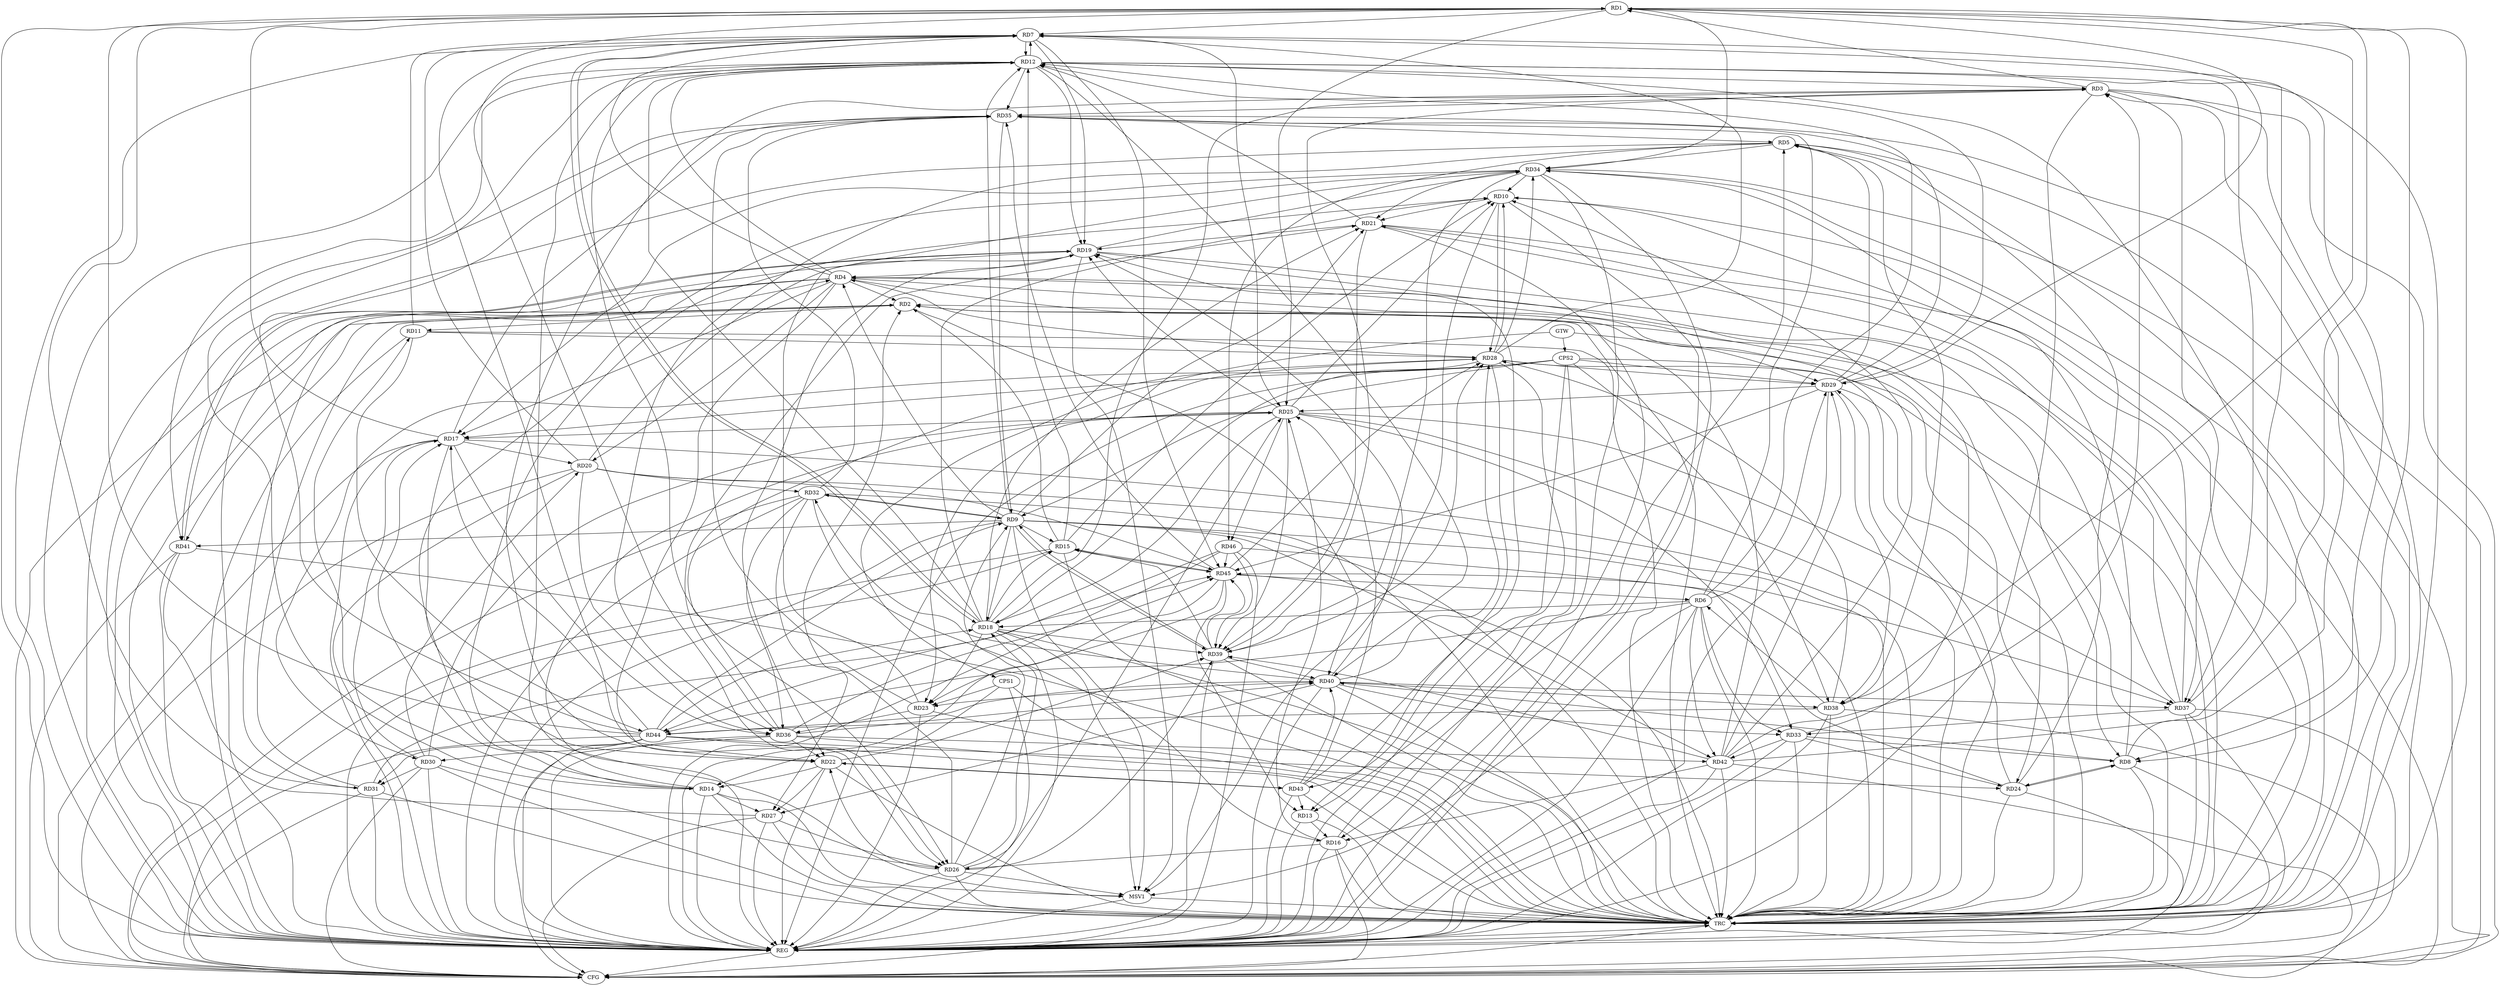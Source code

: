 strict digraph G {
  RD1 [ label="RD1" ];
  RD2 [ label="RD2" ];
  RD3 [ label="RD3" ];
  RD4 [ label="RD4" ];
  RD5 [ label="RD5" ];
  RD6 [ label="RD6" ];
  RD7 [ label="RD7" ];
  RD8 [ label="RD8" ];
  RD9 [ label="RD9" ];
  RD10 [ label="RD10" ];
  RD11 [ label="RD11" ];
  RD12 [ label="RD12" ];
  RD13 [ label="RD13" ];
  RD14 [ label="RD14" ];
  RD15 [ label="RD15" ];
  RD16 [ label="RD16" ];
  RD17 [ label="RD17" ];
  RD18 [ label="RD18" ];
  RD19 [ label="RD19" ];
  RD20 [ label="RD20" ];
  RD21 [ label="RD21" ];
  RD22 [ label="RD22" ];
  RD23 [ label="RD23" ];
  RD24 [ label="RD24" ];
  RD25 [ label="RD25" ];
  RD26 [ label="RD26" ];
  RD27 [ label="RD27" ];
  RD28 [ label="RD28" ];
  RD29 [ label="RD29" ];
  RD30 [ label="RD30" ];
  RD31 [ label="RD31" ];
  RD32 [ label="RD32" ];
  RD33 [ label="RD33" ];
  RD34 [ label="RD34" ];
  RD35 [ label="RD35" ];
  RD36 [ label="RD36" ];
  RD37 [ label="RD37" ];
  RD38 [ label="RD38" ];
  RD39 [ label="RD39" ];
  RD40 [ label="RD40" ];
  RD41 [ label="RD41" ];
  RD42 [ label="RD42" ];
  RD43 [ label="RD43" ];
  RD44 [ label="RD44" ];
  RD45 [ label="RD45" ];
  RD46 [ label="RD46" ];
  CPS1 [ label="CPS1" ];
  CPS2 [ label="CPS2" ];
  GTW [ label="GTW" ];
  REG [ label="REG" ];
  CFG [ label="CFG" ];
  TRC [ label="TRC" ];
  MSV1 [ label="MSV1" ];
  RD3 -> RD1;
  RD1 -> RD7;
  RD1 -> RD8;
  RD17 -> RD1;
  RD1 -> RD25;
  RD1 -> RD26;
  RD27 -> RD1;
  RD1 -> RD29;
  RD1 -> RD34;
  RD1 -> RD38;
  RD42 -> RD1;
  RD44 -> RD1;
  RD4 -> RD2;
  RD2 -> RD11;
  RD15 -> RD2;
  RD26 -> RD2;
  RD31 -> RD2;
  RD37 -> RD2;
  RD2 -> RD40;
  RD2 -> RD41;
  RD42 -> RD2;
  RD8 -> RD3;
  RD12 -> RD3;
  RD18 -> RD3;
  RD22 -> RD3;
  RD3 -> RD35;
  RD3 -> RD37;
  RD3 -> RD39;
  RD42 -> RD3;
  RD4 -> RD7;
  RD4 -> RD8;
  RD9 -> RD4;
  RD4 -> RD12;
  RD4 -> RD17;
  RD19 -> RD4;
  RD4 -> RD20;
  RD4 -> RD22;
  RD28 -> RD4;
  RD4 -> RD29;
  RD31 -> RD4;
  RD33 -> RD4;
  RD16 -> RD5;
  RD24 -> RD5;
  RD29 -> RD5;
  RD5 -> RD34;
  RD35 -> RD5;
  RD5 -> RD36;
  RD38 -> RD5;
  RD5 -> RD46;
  RD6 -> RD12;
  RD6 -> RD18;
  RD6 -> RD29;
  RD6 -> RD33;
  RD6 -> RD35;
  RD38 -> RD6;
  RD6 -> RD42;
  RD6 -> RD44;
  RD45 -> RD6;
  RD11 -> RD7;
  RD7 -> RD12;
  RD12 -> RD7;
  RD7 -> RD18;
  RD18 -> RD7;
  RD7 -> RD19;
  RD20 -> RD7;
  RD7 -> RD25;
  RD7 -> RD26;
  RD28 -> RD7;
  RD37 -> RD7;
  RD12 -> RD8;
  RD8 -> RD24;
  RD24 -> RD8;
  RD33 -> RD8;
  RD8 -> RD34;
  RD8 -> RD40;
  RD9 -> RD12;
  RD9 -> RD15;
  RD9 -> RD18;
  RD9 -> RD21;
  RD26 -> RD9;
  RD9 -> RD32;
  RD32 -> RD9;
  RD35 -> RD9;
  RD9 -> RD37;
  RD9 -> RD39;
  RD39 -> RD9;
  RD9 -> RD41;
  RD9 -> RD42;
  RD44 -> RD9;
  RD14 -> RD10;
  RD15 -> RD10;
  RD18 -> RD10;
  RD10 -> RD21;
  RD25 -> RD10;
  RD10 -> RD28;
  RD28 -> RD10;
  RD34 -> RD10;
  RD37 -> RD10;
  RD42 -> RD10;
  RD14 -> RD11;
  RD11 -> RD28;
  RD11 -> RD44;
  RD14 -> RD12;
  RD15 -> RD12;
  RD18 -> RD12;
  RD12 -> RD19;
  RD21 -> RD12;
  RD12 -> RD26;
  RD29 -> RD12;
  RD12 -> RD35;
  RD12 -> RD37;
  RD12 -> RD40;
  RD12 -> RD41;
  RD13 -> RD16;
  RD28 -> RD13;
  RD43 -> RD13;
  RD45 -> RD13;
  RD14 -> RD17;
  RD22 -> RD14;
  RD14 -> RD27;
  RD34 -> RD14;
  RD18 -> RD15;
  RD39 -> RD15;
  RD45 -> RD15;
  RD16 -> RD25;
  RD16 -> RD26;
  RD32 -> RD16;
  RD34 -> RD16;
  RD42 -> RD16;
  RD17 -> RD20;
  RD17 -> RD22;
  RD25 -> RD17;
  RD30 -> RD17;
  RD34 -> RD17;
  RD17 -> RD35;
  RD17 -> RD36;
  RD44 -> RD17;
  RD18 -> RD21;
  RD18 -> RD23;
  RD25 -> RD18;
  RD26 -> RD18;
  RD28 -> RD18;
  RD18 -> RD39;
  RD44 -> RD18;
  RD20 -> RD19;
  RD21 -> RD19;
  RD19 -> RD22;
  RD19 -> RD24;
  RD25 -> RD19;
  RD19 -> RD34;
  RD40 -> RD19;
  RD19 -> RD41;
  RD41 -> RD19;
  RD43 -> RD19;
  RD30 -> RD20;
  RD20 -> RD32;
  RD20 -> RD36;
  RD34 -> RD21;
  RD36 -> RD21;
  RD37 -> RD21;
  RD21 -> RD39;
  RD26 -> RD22;
  RD22 -> RD27;
  RD36 -> RD22;
  RD22 -> RD39;
  RD22 -> RD43;
  RD43 -> RD22;
  RD28 -> RD23;
  RD23 -> RD34;
  RD23 -> RD35;
  RD23 -> RD36;
  RD40 -> RD23;
  RD45 -> RD23;
  RD24 -> RD29;
  RD33 -> RD24;
  RD44 -> RD24;
  RD26 -> RD25;
  RD29 -> RD25;
  RD30 -> RD25;
  RD25 -> RD33;
  RD25 -> RD37;
  RD25 -> RD39;
  RD43 -> RD25;
  RD25 -> RD46;
  RD27 -> RD26;
  RD30 -> RD26;
  RD26 -> RD39;
  RD32 -> RD27;
  RD40 -> RD27;
  RD28 -> RD29;
  RD28 -> RD34;
  RD36 -> RD28;
  RD38 -> RD28;
  RD39 -> RD28;
  RD40 -> RD28;
  RD45 -> RD28;
  RD29 -> RD35;
  RD29 -> RD38;
  RD42 -> RD29;
  RD30 -> RD31;
  RD44 -> RD30;
  RD41 -> RD31;
  RD44 -> RD31;
  RD32 -> RD35;
  RD32 -> RD36;
  RD40 -> RD32;
  RD37 -> RD33;
  RD40 -> RD33;
  RD33 -> RD42;
  RD34 -> RD39;
  RD44 -> RD35;
  RD45 -> RD35;
  RD36 -> RD40;
  RD36 -> RD42;
  RD36 -> RD45;
  RD40 -> RD37;
  RD40 -> RD38;
  RD38 -> RD44;
  RD39 -> RD40;
  RD42 -> RD39;
  RD39 -> RD45;
  RD46 -> RD39;
  RD43 -> RD40;
  RD44 -> RD40;
  RD46 -> RD44;
  RD46 -> RD45;
  CPS1 -> RD23;
  CPS1 -> RD14;
  CPS2 -> RD9;
  CPS2 -> RD30;
  CPS2 -> RD29;
  CPS2 -> RD13;
  CPS2 -> RD43;
  CPS2 -> RD17;
  CPS2 -> RD38;
  GTW -> CPS1;
  GTW -> CPS2;
  RD1 -> REG;
  RD2 -> REG;
  RD3 -> REG;
  RD4 -> REG;
  RD5 -> REG;
  RD6 -> REG;
  RD7 -> REG;
  RD8 -> REG;
  RD9 -> REG;
  RD10 -> REG;
  RD11 -> REG;
  RD12 -> REG;
  RD13 -> REG;
  RD14 -> REG;
  RD15 -> REG;
  RD16 -> REG;
  RD17 -> REG;
  RD18 -> REG;
  RD19 -> REG;
  RD20 -> REG;
  RD21 -> REG;
  RD22 -> REG;
  RD23 -> REG;
  RD24 -> REG;
  RD25 -> REG;
  RD26 -> REG;
  RD27 -> REG;
  RD28 -> REG;
  RD29 -> REG;
  RD30 -> REG;
  RD31 -> REG;
  RD32 -> REG;
  RD33 -> REG;
  RD34 -> REG;
  RD35 -> REG;
  RD36 -> REG;
  RD37 -> REG;
  RD38 -> REG;
  RD39 -> REG;
  RD40 -> REG;
  RD41 -> REG;
  RD42 -> REG;
  RD43 -> REG;
  RD44 -> REG;
  RD45 -> REG;
  RD46 -> REG;
  CPS1 -> REG;
  CPS2 -> REG;
  RD41 -> CFG;
  RD31 -> CFG;
  RD38 -> CFG;
  RD5 -> CFG;
  RD44 -> CFG;
  RD30 -> CFG;
  RD17 -> CFG;
  RD21 -> CFG;
  RD34 -> CFG;
  RD3 -> CFG;
  RD32 -> CFG;
  RD15 -> CFG;
  RD16 -> CFG;
  RD36 -> CFG;
  RD37 -> CFG;
  RD27 -> CFG;
  RD42 -> CFG;
  RD20 -> CFG;
  RD4 -> CFG;
  RD46 -> CFG;
  REG -> CFG;
  RD1 -> TRC;
  RD2 -> TRC;
  RD3 -> TRC;
  RD4 -> TRC;
  RD5 -> TRC;
  RD6 -> TRC;
  RD7 -> TRC;
  RD8 -> TRC;
  RD9 -> TRC;
  RD10 -> TRC;
  RD11 -> TRC;
  RD12 -> TRC;
  RD13 -> TRC;
  RD14 -> TRC;
  RD15 -> TRC;
  RD16 -> TRC;
  RD17 -> TRC;
  RD18 -> TRC;
  RD19 -> TRC;
  RD20 -> TRC;
  RD21 -> TRC;
  RD22 -> TRC;
  RD23 -> TRC;
  RD24 -> TRC;
  RD25 -> TRC;
  RD26 -> TRC;
  RD27 -> TRC;
  RD28 -> TRC;
  RD29 -> TRC;
  RD30 -> TRC;
  RD31 -> TRC;
  RD32 -> TRC;
  RD33 -> TRC;
  RD34 -> TRC;
  RD35 -> TRC;
  RD36 -> TRC;
  RD37 -> TRC;
  RD38 -> TRC;
  RD39 -> TRC;
  RD40 -> TRC;
  RD41 -> TRC;
  RD42 -> TRC;
  RD43 -> TRC;
  RD44 -> TRC;
  RD45 -> TRC;
  RD46 -> TRC;
  CPS1 -> TRC;
  CPS2 -> TRC;
  GTW -> TRC;
  CFG -> TRC;
  TRC -> REG;
  RD29 -> RD45;
  RD31 -> RD45;
  RD24 -> RD45;
  RD15 -> RD45;
  RD20 -> RD45;
  RD7 -> RD45;
  RD6 -> MSV1;
  RD9 -> MSV1;
  RD10 -> MSV1;
  RD12 -> MSV1;
  RD14 -> MSV1;
  RD18 -> MSV1;
  RD19 -> MSV1;
  RD26 -> MSV1;
  MSV1 -> REG;
  MSV1 -> TRC;
}
